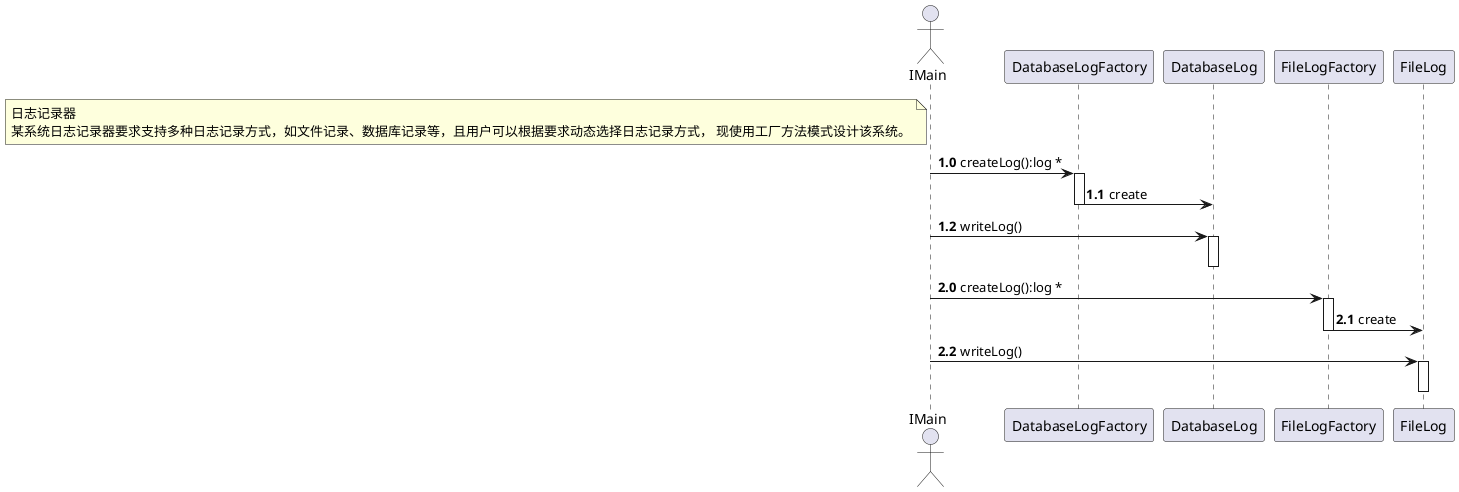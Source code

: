@startuml
actor IMain
participant DatabaseLogFactory
participant DatabaseLog
participant FileLogFactory
participant FileLog
note left of IMain
日志记录器
某系统日志记录器要求支持多种日志记录方式，如文件记录、数据库记录等，且用户可以根据要求动态选择日志记录方式， 现使用工厂方法模式设计该系统。
end note

autonumber 1.0
IMain->DatabaseLogFactory:createLog():log *
activate DatabaseLogFactory
    DatabaseLogFactory->DatabaseLog:create
deactivate DatabaseLogFactory
    IMain->DatabaseLog:writeLog()
activate DatabaseLog
deactivate DatabaseLog
autonumber 2.0
IMain->FileLogFactory:createLog():log *
activate FileLogFactory
FileLogFactory->FileLog:create
deactivate FileLogFactory
IMain->FileLog:writeLog()
activate FileLog
deactivate FileLog
@enduml